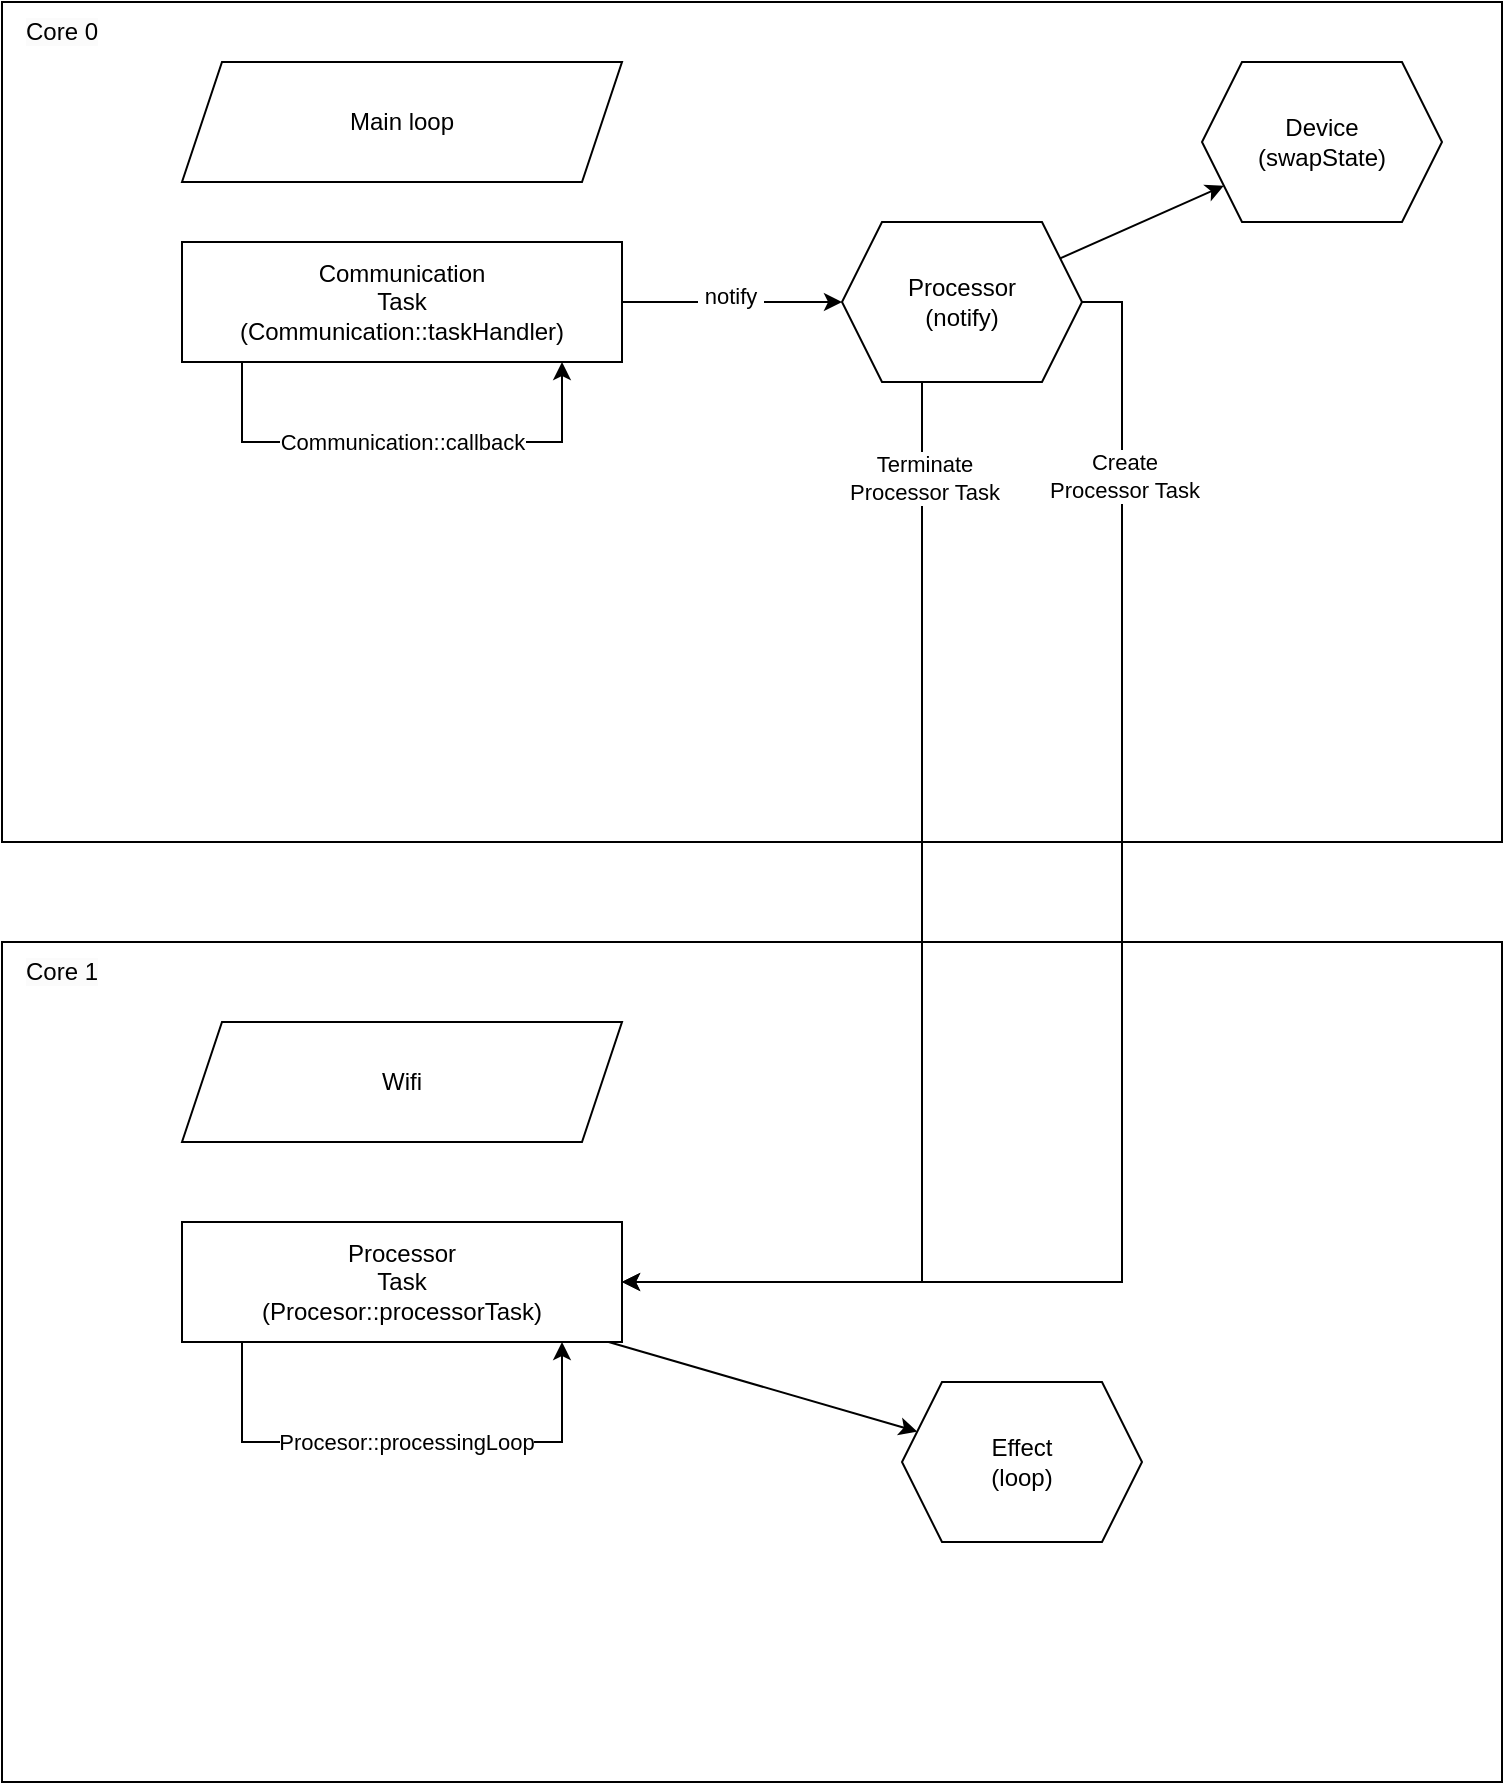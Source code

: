 <mxfile version="21.6.8" type="device">
  <diagram name="Tasks" id="KP4r78S11UbJNTqlxk00">
    <mxGraphModel dx="1636" dy="962" grid="1" gridSize="10" guides="1" tooltips="1" connect="1" arrows="1" fold="1" page="1" pageScale="1" pageWidth="850" pageHeight="1100" math="0" shadow="0">
      <root>
        <mxCell id="0" />
        <mxCell id="1" parent="0" />
        <mxCell id="Cb0NqY1WXEXX3ajh-Qs3-6" value="" style="rounded=0;whiteSpace=wrap;html=1;" vertex="1" parent="1">
          <mxGeometry x="40" y="520" width="750" height="420" as="geometry" />
        </mxCell>
        <mxCell id="Cb0NqY1WXEXX3ajh-Qs3-3" value="" style="rounded=0;whiteSpace=wrap;html=1;" vertex="1" parent="1">
          <mxGeometry x="40" y="50" width="750" height="420" as="geometry" />
        </mxCell>
        <mxCell id="Cb0NqY1WXEXX3ajh-Qs3-11" style="edgeStyle=orthogonalEdgeStyle;rounded=0;orthogonalLoop=1;jettySize=auto;html=1;" edge="1" parent="1" source="Cb0NqY1WXEXX3ajh-Qs3-2" target="Cb0NqY1WXEXX3ajh-Qs3-10">
          <mxGeometry relative="1" as="geometry" />
        </mxCell>
        <mxCell id="Cb0NqY1WXEXX3ajh-Qs3-18" value="&amp;nbsp;notify&amp;nbsp;" style="edgeLabel;html=1;align=center;verticalAlign=middle;resizable=0;points=[];" vertex="1" connectable="0" parent="Cb0NqY1WXEXX3ajh-Qs3-11">
          <mxGeometry x="-0.018" y="3" relative="1" as="geometry">
            <mxPoint as="offset" />
          </mxGeometry>
        </mxCell>
        <mxCell id="Cb0NqY1WXEXX3ajh-Qs3-2" value="Communication&lt;br&gt;Task&lt;br&gt;(Communication::taskHandler)" style="rounded=0;whiteSpace=wrap;html=1;" vertex="1" parent="1">
          <mxGeometry x="130" y="170" width="220" height="60" as="geometry" />
        </mxCell>
        <mxCell id="Cb0NqY1WXEXX3ajh-Qs3-4" value="&lt;span style=&quot;color: rgb(0, 0, 0); font-family: Helvetica; font-size: 12px; font-style: normal; font-variant-ligatures: normal; font-variant-caps: normal; font-weight: 400; letter-spacing: normal; orphans: 2; text-align: center; text-indent: 0px; text-transform: none; widows: 2; word-spacing: 0px; -webkit-text-stroke-width: 0px; background-color: rgb(251, 251, 251); text-decoration-thickness: initial; text-decoration-style: initial; text-decoration-color: initial; float: none; display: inline !important;&quot;&gt;Core 0&lt;/span&gt;" style="text;html=1;strokeColor=none;fillColor=none;align=center;verticalAlign=middle;whiteSpace=wrap;rounded=0;" vertex="1" parent="1">
          <mxGeometry x="40" y="50" width="60" height="30" as="geometry" />
        </mxCell>
        <mxCell id="Cb0NqY1WXEXX3ajh-Qs3-5" value="&lt;span style=&quot;color: rgb(0, 0, 0); font-family: Helvetica; font-size: 12px; font-style: normal; font-variant-ligatures: normal; font-variant-caps: normal; font-weight: 400; letter-spacing: normal; orphans: 2; text-align: center; text-indent: 0px; text-transform: none; widows: 2; word-spacing: 0px; -webkit-text-stroke-width: 0px; background-color: rgb(251, 251, 251); text-decoration-thickness: initial; text-decoration-style: initial; text-decoration-color: initial; float: none; display: inline !important;&quot;&gt;Core 1&lt;/span&gt;" style="text;html=1;strokeColor=none;fillColor=none;align=center;verticalAlign=middle;whiteSpace=wrap;rounded=0;" vertex="1" parent="1">
          <mxGeometry x="40" y="520" width="60" height="30" as="geometry" />
        </mxCell>
        <mxCell id="Cb0NqY1WXEXX3ajh-Qs3-7" value="Main loop" style="shape=parallelogram;perimeter=parallelogramPerimeter;whiteSpace=wrap;html=1;fixedSize=1;" vertex="1" parent="1">
          <mxGeometry x="130" y="80" width="220" height="60" as="geometry" />
        </mxCell>
        <mxCell id="Cb0NqY1WXEXX3ajh-Qs3-8" value="Wifi" style="shape=parallelogram;perimeter=parallelogramPerimeter;whiteSpace=wrap;html=1;fixedSize=1;" vertex="1" parent="1">
          <mxGeometry x="130" y="560" width="220" height="60" as="geometry" />
        </mxCell>
        <mxCell id="Cb0NqY1WXEXX3ajh-Qs3-14" style="edgeStyle=orthogonalEdgeStyle;rounded=0;orthogonalLoop=1;jettySize=auto;html=1;" edge="1" parent="1" source="Cb0NqY1WXEXX3ajh-Qs3-10" target="Cb0NqY1WXEXX3ajh-Qs3-12">
          <mxGeometry relative="1" as="geometry">
            <Array as="points">
              <mxPoint x="500" y="690" />
            </Array>
          </mxGeometry>
        </mxCell>
        <mxCell id="Cb0NqY1WXEXX3ajh-Qs3-15" value="Terminate&lt;br&gt;Processor Task" style="edgeLabel;html=1;align=center;verticalAlign=middle;resizable=0;points=[];" vertex="1" connectable="0" parent="Cb0NqY1WXEXX3ajh-Qs3-14">
          <mxGeometry x="-0.841" y="1" relative="1" as="geometry">
            <mxPoint as="offset" />
          </mxGeometry>
        </mxCell>
        <mxCell id="Cb0NqY1WXEXX3ajh-Qs3-16" style="edgeStyle=orthogonalEdgeStyle;rounded=0;orthogonalLoop=1;jettySize=auto;html=1;" edge="1" parent="1" source="Cb0NqY1WXEXX3ajh-Qs3-10" target="Cb0NqY1WXEXX3ajh-Qs3-12">
          <mxGeometry relative="1" as="geometry">
            <Array as="points">
              <mxPoint x="600" y="200" />
              <mxPoint x="600" y="690" />
            </Array>
          </mxGeometry>
        </mxCell>
        <mxCell id="Cb0NqY1WXEXX3ajh-Qs3-17" value="Create&lt;br style=&quot;border-color: var(--border-color);&quot;&gt;Processor Task" style="edgeLabel;html=1;align=center;verticalAlign=middle;resizable=0;points=[];" vertex="1" connectable="0" parent="Cb0NqY1WXEXX3ajh-Qs3-16">
          <mxGeometry x="-0.719" y="1" relative="1" as="geometry">
            <mxPoint as="offset" />
          </mxGeometry>
        </mxCell>
        <mxCell id="Cb0NqY1WXEXX3ajh-Qs3-22" style="rounded=0;orthogonalLoop=1;jettySize=auto;html=1;" edge="1" parent="1" source="Cb0NqY1WXEXX3ajh-Qs3-10" target="Cb0NqY1WXEXX3ajh-Qs3-21">
          <mxGeometry relative="1" as="geometry" />
        </mxCell>
        <mxCell id="Cb0NqY1WXEXX3ajh-Qs3-10" value="Processor&lt;br&gt;(notify)" style="shape=hexagon;perimeter=hexagonPerimeter2;whiteSpace=wrap;html=1;fixedSize=1;" vertex="1" parent="1">
          <mxGeometry x="460" y="160" width="120" height="80" as="geometry" />
        </mxCell>
        <mxCell id="Cb0NqY1WXEXX3ajh-Qs3-19" style="edgeStyle=orthogonalEdgeStyle;rounded=0;orthogonalLoop=1;jettySize=auto;html=1;" edge="1" parent="1" source="Cb0NqY1WXEXX3ajh-Qs3-12" target="Cb0NqY1WXEXX3ajh-Qs3-12">
          <mxGeometry relative="1" as="geometry">
            <mxPoint x="170" y="720" as="sourcePoint" />
            <mxPoint x="310" y="720" as="targetPoint" />
            <Array as="points">
              <mxPoint x="160" y="770" />
              <mxPoint x="320" y="770" />
            </Array>
          </mxGeometry>
        </mxCell>
        <mxCell id="Cb0NqY1WXEXX3ajh-Qs3-20" value="Procesor::processingLoop" style="edgeLabel;html=1;align=center;verticalAlign=middle;resizable=0;points=[];" vertex="1" connectable="0" parent="Cb0NqY1WXEXX3ajh-Qs3-19">
          <mxGeometry x="0.198" y="1" relative="1" as="geometry">
            <mxPoint x="-24" y="1" as="offset" />
          </mxGeometry>
        </mxCell>
        <mxCell id="Cb0NqY1WXEXX3ajh-Qs3-25" style="rounded=0;orthogonalLoop=1;jettySize=auto;html=1;" edge="1" parent="1" source="Cb0NqY1WXEXX3ajh-Qs3-12" target="Cb0NqY1WXEXX3ajh-Qs3-24">
          <mxGeometry relative="1" as="geometry" />
        </mxCell>
        <mxCell id="Cb0NqY1WXEXX3ajh-Qs3-12" value="Processor&lt;br&gt;Task&lt;br&gt;(Procesor::processorTask)" style="rounded=0;whiteSpace=wrap;html=1;" vertex="1" parent="1">
          <mxGeometry x="130" y="660" width="220" height="60" as="geometry" />
        </mxCell>
        <mxCell id="Cb0NqY1WXEXX3ajh-Qs3-21" value="Device&lt;br&gt;(swapState)" style="shape=hexagon;perimeter=hexagonPerimeter2;whiteSpace=wrap;html=1;fixedSize=1;" vertex="1" parent="1">
          <mxGeometry x="640" y="80" width="120" height="80" as="geometry" />
        </mxCell>
        <mxCell id="Cb0NqY1WXEXX3ajh-Qs3-23" value="Communication::callback" style="edgeStyle=orthogonalEdgeStyle;rounded=0;orthogonalLoop=1;jettySize=auto;html=1;elbow=vertical;" edge="1" parent="1" source="Cb0NqY1WXEXX3ajh-Qs3-2" target="Cb0NqY1WXEXX3ajh-Qs3-2">
          <mxGeometry relative="1" as="geometry">
            <Array as="points">
              <mxPoint x="160" y="270" />
              <mxPoint x="320" y="270" />
            </Array>
            <mxPoint as="offset" />
          </mxGeometry>
        </mxCell>
        <mxCell id="Cb0NqY1WXEXX3ajh-Qs3-24" value="Effect&lt;br&gt;(loop)" style="shape=hexagon;perimeter=hexagonPerimeter2;whiteSpace=wrap;html=1;fixedSize=1;" vertex="1" parent="1">
          <mxGeometry x="490" y="740" width="120" height="80" as="geometry" />
        </mxCell>
      </root>
    </mxGraphModel>
  </diagram>
</mxfile>
